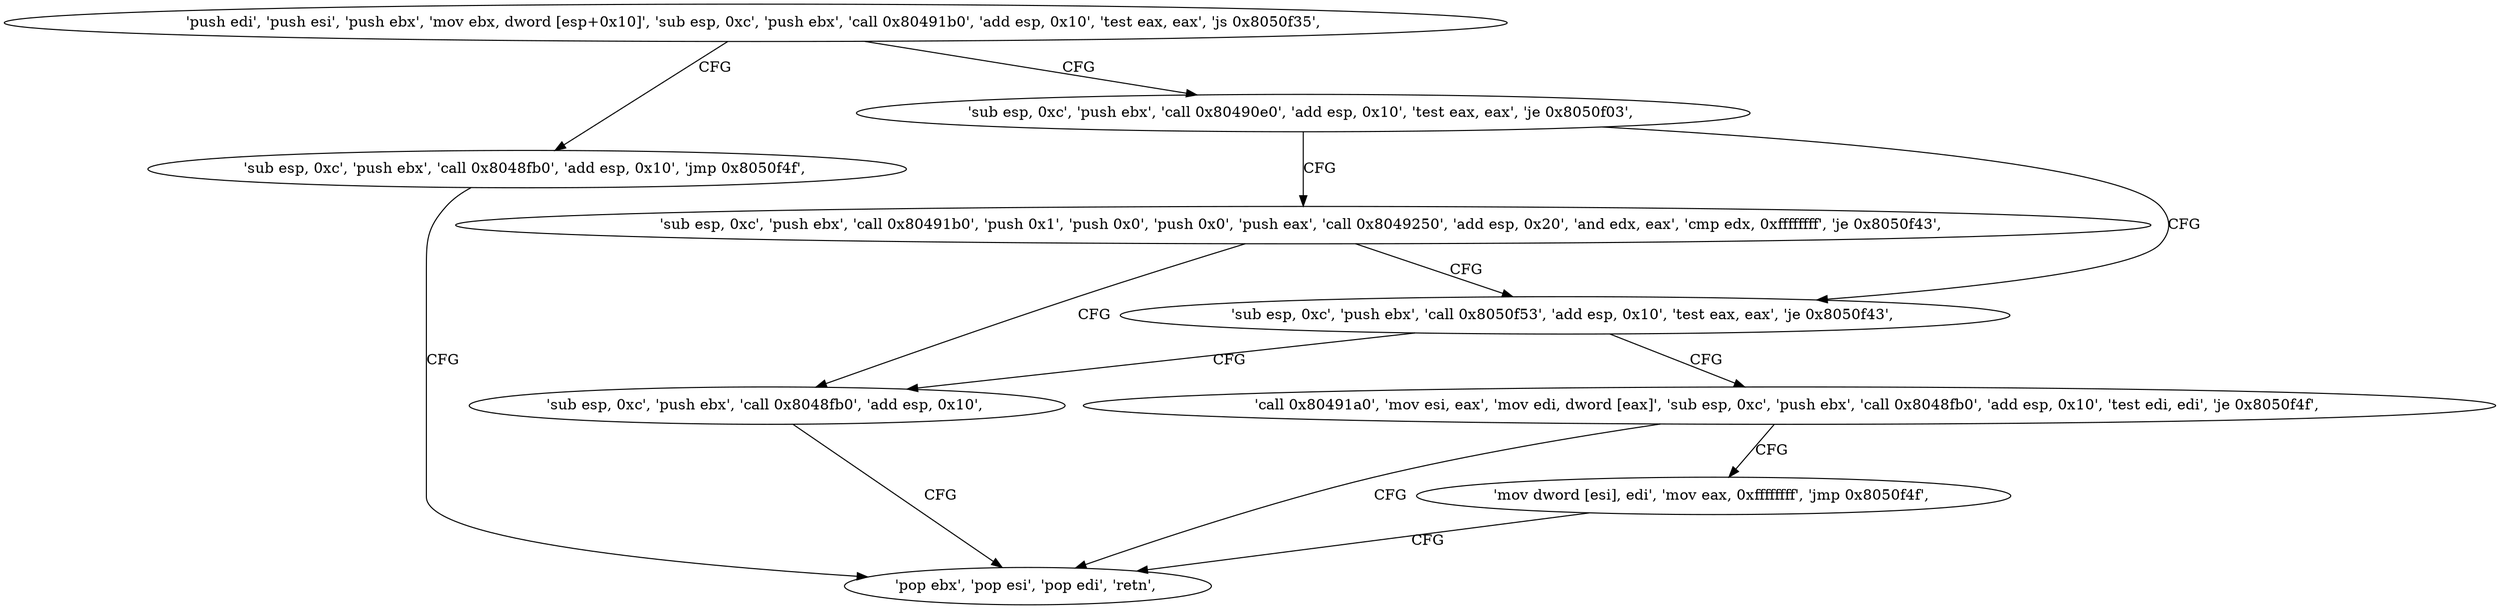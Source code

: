 digraph "func" {
"134549181" [label = "'push edi', 'push esi', 'push ebx', 'mov ebx, dword [esp+0x10]', 'sub esp, 0xc', 'push ebx', 'call 0x80491b0', 'add esp, 0x10', 'test eax, eax', 'js 0x8050f35', " ]
"134549301" [label = "'sub esp, 0xc', 'push ebx', 'call 0x8048fb0', 'add esp, 0x10', 'jmp 0x8050f4f', " ]
"134549204" [label = "'sub esp, 0xc', 'push ebx', 'call 0x80490e0', 'add esp, 0x10', 'test eax, eax', 'je 0x8050f03', " ]
"134549327" [label = "'pop ebx', 'pop esi', 'pop edi', 'retn', " ]
"134549251" [label = "'sub esp, 0xc', 'push ebx', 'call 0x8050f53', 'add esp, 0x10', 'test eax, eax', 'je 0x8050f43', " ]
"134549220" [label = "'sub esp, 0xc', 'push ebx', 'call 0x80491b0', 'push 0x1', 'push 0x0', 'push 0x0', 'push eax', 'call 0x8049250', 'add esp, 0x20', 'and edx, eax', 'cmp edx, 0xffffffff', 'je 0x8050f43', " ]
"134549315" [label = "'sub esp, 0xc', 'push ebx', 'call 0x8048fb0', 'add esp, 0x10', " ]
"134549267" [label = "'call 0x80491a0', 'mov esi, eax', 'mov edi, dword [eax]', 'sub esp, 0xc', 'push ebx', 'call 0x8048fb0', 'add esp, 0x10', 'test edi, edi', 'je 0x8050f4f', " ]
"134549292" [label = "'mov dword [esi], edi', 'mov eax, 0xffffffff', 'jmp 0x8050f4f', " ]
"134549181" -> "134549301" [ label = "CFG" ]
"134549181" -> "134549204" [ label = "CFG" ]
"134549301" -> "134549327" [ label = "CFG" ]
"134549204" -> "134549251" [ label = "CFG" ]
"134549204" -> "134549220" [ label = "CFG" ]
"134549251" -> "134549315" [ label = "CFG" ]
"134549251" -> "134549267" [ label = "CFG" ]
"134549220" -> "134549315" [ label = "CFG" ]
"134549220" -> "134549251" [ label = "CFG" ]
"134549315" -> "134549327" [ label = "CFG" ]
"134549267" -> "134549327" [ label = "CFG" ]
"134549267" -> "134549292" [ label = "CFG" ]
"134549292" -> "134549327" [ label = "CFG" ]
}
